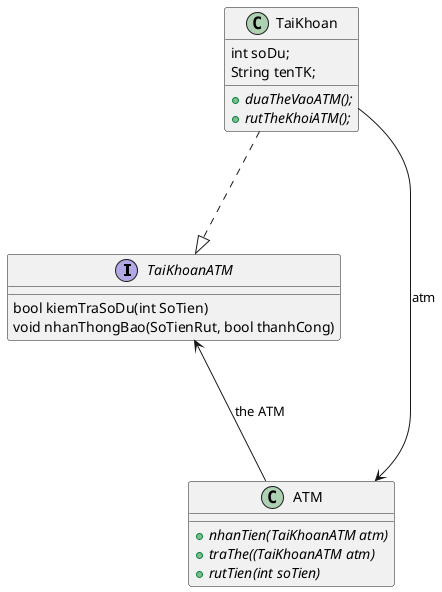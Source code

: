 @startuml
'https://plantuml.com/sequence-diagram

interface TaiKhoanATM {
 bool kiemTraSoDu(int SoTien)
 void nhanThongBao(SoTienRut, bool thanhCong)
}

class TaiKhoan{
    int soDu;
    String tenTK;
    +{abstract}  duaTheVaoATM();
    +{abstract} rutTheKhoiATM();

    }

class ATM{
   +{abstract} nhanTien(TaiKhoanATM atm)
   +{abstract} traThe((TaiKhoanATM atm)
   +{abstract} rutTien(int soTien)
  }

TaiKhoanATM <--- ATM:the ATM
TaiKhoan ---> ATM:atm
TaiKhoan ...|> TaiKhoanATM


@enduml